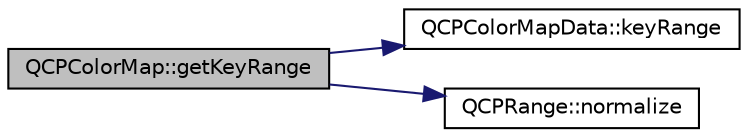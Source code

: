 digraph "QCPColorMap::getKeyRange"
{
  edge [fontname="Helvetica",fontsize="10",labelfontname="Helvetica",labelfontsize="10"];
  node [fontname="Helvetica",fontsize="10",shape=record];
  rankdir="LR";
  Node64 [label="QCPColorMap::getKeyRange",height=0.2,width=0.4,color="black", fillcolor="grey75", style="filled", fontcolor="black"];
  Node64 -> Node65 [color="midnightblue",fontsize="10",style="solid",fontname="Helvetica"];
  Node65 [label="QCPColorMapData::keyRange",height=0.2,width=0.4,color="black", fillcolor="white", style="filled",URL="$class_q_c_p_color_map_data.html#a1e43abd20a77b922b7cecfc69bf4dad7"];
  Node64 -> Node66 [color="midnightblue",fontsize="10",style="solid",fontname="Helvetica"];
  Node66 [label="QCPRange::normalize",height=0.2,width=0.4,color="black", fillcolor="white", style="filled",URL="$class_q_c_p_range.html#af914a7740269b0604d0827c634a878a9"];
}
